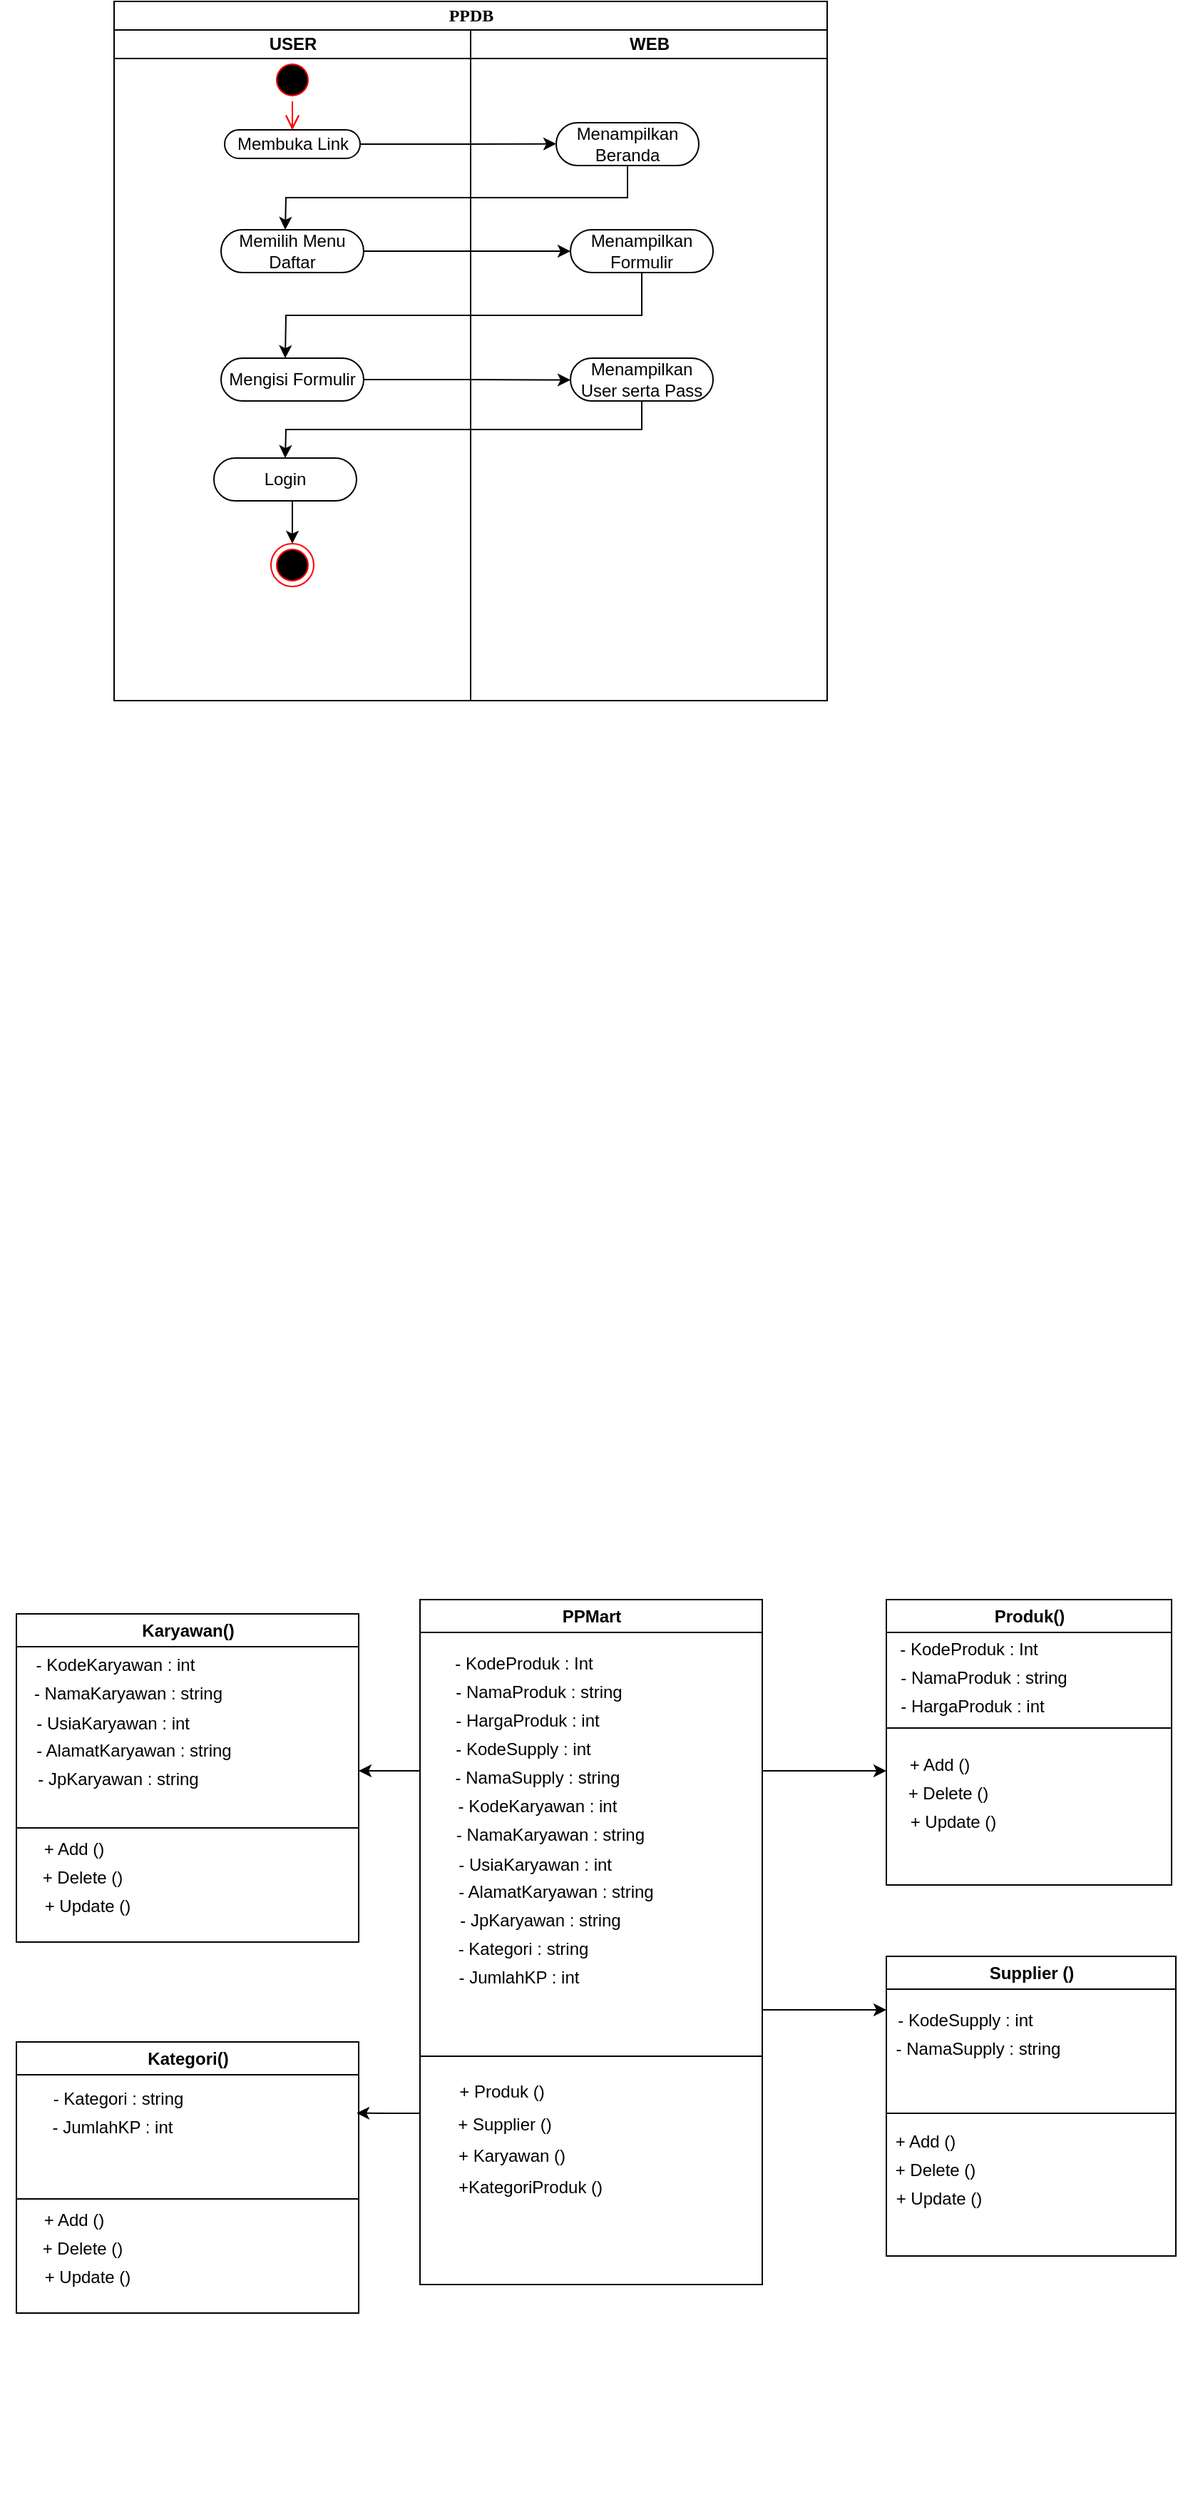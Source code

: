 <mxfile version="21.6.8" type="github">
  <diagram name="Page-1" id="0783ab3e-0a74-02c8-0abd-f7b4e66b4bec">
    <mxGraphModel dx="1216" dy="536" grid="1" gridSize="10" guides="1" tooltips="1" connect="1" arrows="1" fold="1" page="1" pageScale="1" pageWidth="850" pageHeight="1100" background="none" math="0" shadow="0">
      <root>
        <mxCell id="0" />
        <mxCell id="1" parent="0" />
        <mxCell id="1c1d494c118603dd-1" value="PPDB" style="swimlane;html=1;childLayout=stackLayout;startSize=20;rounded=0;shadow=0;comic=0;labelBackgroundColor=none;strokeWidth=1;fontFamily=Verdana;fontSize=12;align=center;" parent="1" vertex="1">
          <mxGeometry x="80" y="90" width="500" height="490" as="geometry" />
        </mxCell>
        <mxCell id="1c1d494c118603dd-2" value="USER" style="swimlane;html=1;startSize=20;" parent="1c1d494c118603dd-1" vertex="1">
          <mxGeometry y="20" width="250" height="470" as="geometry" />
        </mxCell>
        <mxCell id="uy0knRusU4-EjpB2rzDp-4" value="" style="ellipse;html=1;shape=startState;fillColor=#000000;strokeColor=#ff0000;" vertex="1" parent="1c1d494c118603dd-2">
          <mxGeometry x="110" y="20" width="30" height="30" as="geometry" />
        </mxCell>
        <mxCell id="uy0knRusU4-EjpB2rzDp-15" style="edgeStyle=orthogonalEdgeStyle;rounded=0;orthogonalLoop=1;jettySize=auto;html=1;exitX=1;exitY=0.5;exitDx=0;exitDy=0;" edge="1" parent="1c1d494c118603dd-2" source="uy0knRusU4-EjpB2rzDp-12">
          <mxGeometry relative="1" as="geometry">
            <mxPoint x="320" y="155" as="targetPoint" />
          </mxGeometry>
        </mxCell>
        <mxCell id="uy0knRusU4-EjpB2rzDp-12" value="Memilih Menu Daftar" style="rounded=1;whiteSpace=wrap;html=1;arcSize=50;" vertex="1" parent="1c1d494c118603dd-2">
          <mxGeometry x="75" y="140" width="100" height="30" as="geometry" />
        </mxCell>
        <mxCell id="uy0knRusU4-EjpB2rzDp-22" style="edgeStyle=orthogonalEdgeStyle;rounded=0;orthogonalLoop=1;jettySize=auto;html=1;exitX=1;exitY=0.5;exitDx=0;exitDy=0;" edge="1" parent="1c1d494c118603dd-2" source="uy0knRusU4-EjpB2rzDp-21">
          <mxGeometry relative="1" as="geometry">
            <mxPoint x="320" y="245.31" as="targetPoint" />
          </mxGeometry>
        </mxCell>
        <mxCell id="uy0knRusU4-EjpB2rzDp-21" value="Mengisi Formulir" style="rounded=1;whiteSpace=wrap;html=1;arcSize=50;" vertex="1" parent="1c1d494c118603dd-2">
          <mxGeometry x="75" y="230" width="100" height="30" as="geometry" />
        </mxCell>
        <mxCell id="uy0knRusU4-EjpB2rzDp-27" style="edgeStyle=orthogonalEdgeStyle;rounded=0;orthogonalLoop=1;jettySize=auto;html=1;exitX=0.5;exitY=1;exitDx=0;exitDy=0;entryX=0.5;entryY=0;entryDx=0;entryDy=0;" edge="1" parent="1c1d494c118603dd-2" source="uy0knRusU4-EjpB2rzDp-25" target="uy0knRusU4-EjpB2rzDp-26">
          <mxGeometry relative="1" as="geometry" />
        </mxCell>
        <mxCell id="uy0knRusU4-EjpB2rzDp-25" value="Login" style="rounded=1;whiteSpace=wrap;html=1;arcSize=50;" vertex="1" parent="1c1d494c118603dd-2">
          <mxGeometry x="70" y="300" width="100" height="30" as="geometry" />
        </mxCell>
        <mxCell id="uy0knRusU4-EjpB2rzDp-26" value="" style="ellipse;html=1;shape=endState;fillColor=#000000;strokeColor=#ff0000;" vertex="1" parent="1c1d494c118603dd-2">
          <mxGeometry x="110" y="360" width="30" height="30" as="geometry" />
        </mxCell>
        <mxCell id="uy0knRusU4-EjpB2rzDp-2" value="WEB" style="swimlane;html=1;startSize=20;" vertex="1" parent="1c1d494c118603dd-1">
          <mxGeometry x="250" y="20" width="250" height="470" as="geometry" />
        </mxCell>
        <mxCell id="uy0knRusU4-EjpB2rzDp-11" style="edgeStyle=orthogonalEdgeStyle;rounded=0;orthogonalLoop=1;jettySize=auto;html=1;exitX=0.5;exitY=1;exitDx=0;exitDy=0;" edge="1" parent="uy0knRusU4-EjpB2rzDp-2" source="uy0knRusU4-EjpB2rzDp-10">
          <mxGeometry relative="1" as="geometry">
            <mxPoint x="-130" y="140" as="targetPoint" />
          </mxGeometry>
        </mxCell>
        <mxCell id="uy0knRusU4-EjpB2rzDp-10" value="Menampilkan Beranda" style="rounded=1;whiteSpace=wrap;html=1;arcSize=50;" vertex="1" parent="uy0knRusU4-EjpB2rzDp-2">
          <mxGeometry x="60" y="65" width="100" height="30" as="geometry" />
        </mxCell>
        <mxCell id="uy0knRusU4-EjpB2rzDp-19" style="edgeStyle=orthogonalEdgeStyle;rounded=0;orthogonalLoop=1;jettySize=auto;html=1;exitX=0.5;exitY=1;exitDx=0;exitDy=0;" edge="1" parent="uy0knRusU4-EjpB2rzDp-2" source="uy0knRusU4-EjpB2rzDp-16">
          <mxGeometry relative="1" as="geometry">
            <mxPoint x="-130" y="230" as="targetPoint" />
          </mxGeometry>
        </mxCell>
        <mxCell id="uy0knRusU4-EjpB2rzDp-16" value="Menampilkan Formulir" style="rounded=1;whiteSpace=wrap;html=1;arcSize=50;" vertex="1" parent="uy0knRusU4-EjpB2rzDp-2">
          <mxGeometry x="70" y="140" width="100" height="30" as="geometry" />
        </mxCell>
        <mxCell id="uy0knRusU4-EjpB2rzDp-24" style="edgeStyle=orthogonalEdgeStyle;rounded=0;orthogonalLoop=1;jettySize=auto;html=1;exitX=0.5;exitY=1;exitDx=0;exitDy=0;" edge="1" parent="uy0knRusU4-EjpB2rzDp-2" source="uy0knRusU4-EjpB2rzDp-23">
          <mxGeometry relative="1" as="geometry">
            <mxPoint x="-130" y="300" as="targetPoint" />
          </mxGeometry>
        </mxCell>
        <mxCell id="uy0knRusU4-EjpB2rzDp-23" value="Menampilkan User serta Pass" style="rounded=1;whiteSpace=wrap;html=1;arcSize=50;" vertex="1" parent="uy0knRusU4-EjpB2rzDp-2">
          <mxGeometry x="70" y="230" width="100" height="30" as="geometry" />
        </mxCell>
        <mxCell id="uy0knRusU4-EjpB2rzDp-5" value="" style="edgeStyle=orthogonalEdgeStyle;html=1;verticalAlign=bottom;endArrow=open;endSize=8;strokeColor=#ff0000;rounded=0;" edge="1" source="uy0knRusU4-EjpB2rzDp-7" parent="1">
          <mxGeometry relative="1" as="geometry">
            <mxPoint x="205" y="180" as="targetPoint" />
          </mxGeometry>
        </mxCell>
        <mxCell id="uy0knRusU4-EjpB2rzDp-9" style="edgeStyle=orthogonalEdgeStyle;rounded=0;orthogonalLoop=1;jettySize=auto;html=1;exitX=1;exitY=0.5;exitDx=0;exitDy=0;" edge="1" parent="1" source="uy0knRusU4-EjpB2rzDp-7">
          <mxGeometry relative="1" as="geometry">
            <mxPoint x="390" y="189.793" as="targetPoint" />
          </mxGeometry>
        </mxCell>
        <mxCell id="uy0knRusU4-EjpB2rzDp-7" value="Membuka Link" style="rounded=1;whiteSpace=wrap;html=1;arcSize=50;" vertex="1" parent="1">
          <mxGeometry x="157.5" y="180" width="95" height="20" as="geometry" />
        </mxCell>
        <mxCell id="uy0knRusU4-EjpB2rzDp-8" value="" style="edgeStyle=orthogonalEdgeStyle;html=1;verticalAlign=bottom;endArrow=open;endSize=8;strokeColor=#ff0000;rounded=0;" edge="1" parent="1" source="uy0knRusU4-EjpB2rzDp-4" target="uy0knRusU4-EjpB2rzDp-7">
          <mxGeometry relative="1" as="geometry">
            <mxPoint x="205" y="180" as="targetPoint" />
            <mxPoint x="205" y="160" as="sourcePoint" />
          </mxGeometry>
        </mxCell>
        <mxCell id="uy0knRusU4-EjpB2rzDp-131" value="" style="group" vertex="1" connectable="0" parent="1">
          <mxGeometry x="230" y="1210" width="590" height="480" as="geometry" />
        </mxCell>
        <mxCell id="uy0knRusU4-EjpB2rzDp-133" style="edgeStyle=orthogonalEdgeStyle;rounded=0;orthogonalLoop=1;jettySize=auto;html=1;exitX=1;exitY=0.25;exitDx=0;exitDy=0;" edge="1" parent="uy0knRusU4-EjpB2rzDp-131" source="uy0knRusU4-EjpB2rzDp-66">
          <mxGeometry relative="1" as="geometry">
            <mxPoint x="391.5" y="120" as="targetPoint" />
          </mxGeometry>
        </mxCell>
        <mxCell id="uy0knRusU4-EjpB2rzDp-156" style="edgeStyle=orthogonalEdgeStyle;rounded=0;orthogonalLoop=1;jettySize=auto;html=1;exitX=0;exitY=0.25;exitDx=0;exitDy=0;" edge="1" parent="uy0knRusU4-EjpB2rzDp-131" source="uy0knRusU4-EjpB2rzDp-66">
          <mxGeometry relative="1" as="geometry">
            <mxPoint x="21.5" y="120" as="targetPoint" />
          </mxGeometry>
        </mxCell>
        <mxCell id="uy0knRusU4-EjpB2rzDp-66" value="PPMart" style="swimlane;whiteSpace=wrap;html=1;" vertex="1" parent="uy0knRusU4-EjpB2rzDp-131">
          <mxGeometry x="64.5" width="240" height="480" as="geometry" />
        </mxCell>
        <mxCell id="uy0knRusU4-EjpB2rzDp-86" value="- Kategori : string" style="text;html=1;strokeColor=none;fillColor=none;align=center;verticalAlign=middle;whiteSpace=wrap;rounded=0;" vertex="1" parent="uy0knRusU4-EjpB2rzDp-66">
          <mxGeometry x="3.5" y="230" width="138" height="30" as="geometry" />
        </mxCell>
        <mxCell id="uy0knRusU4-EjpB2rzDp-87" value="- JumlahKP : int" style="text;html=1;strokeColor=none;fillColor=none;align=center;verticalAlign=middle;whiteSpace=wrap;rounded=0;" vertex="1" parent="uy0knRusU4-EjpB2rzDp-66">
          <mxGeometry y="250" width="138" height="30" as="geometry" />
        </mxCell>
        <mxCell id="uy0knRusU4-EjpB2rzDp-184" style="edgeStyle=orthogonalEdgeStyle;rounded=0;orthogonalLoop=1;jettySize=auto;html=1;exitX=0;exitY=0.25;exitDx=0;exitDy=0;" edge="1" parent="uy0knRusU4-EjpB2rzDp-66" source="uy0knRusU4-EjpB2rzDp-92">
          <mxGeometry relative="1" as="geometry">
            <mxPoint x="-44.5" y="359.889" as="targetPoint" />
          </mxGeometry>
        </mxCell>
        <mxCell id="uy0knRusU4-EjpB2rzDp-92" value="" style="swimlane;startSize=0;" vertex="1" parent="uy0knRusU4-EjpB2rzDp-66">
          <mxGeometry y="320" width="240" height="160" as="geometry" />
        </mxCell>
        <mxCell id="uy0knRusU4-EjpB2rzDp-77" value="" style="group" vertex="1" connectable="0" parent="uy0knRusU4-EjpB2rzDp-92">
          <mxGeometry x="7.5" y="10" width="125" height="97" as="geometry" />
        </mxCell>
        <mxCell id="uy0knRusU4-EjpB2rzDp-70" value="+ Produk ()" style="text;html=1;strokeColor=none;fillColor=none;align=center;verticalAlign=middle;whiteSpace=wrap;rounded=0;" vertex="1" parent="uy0knRusU4-EjpB2rzDp-77">
          <mxGeometry width="100" height="30" as="geometry" />
        </mxCell>
        <mxCell id="uy0knRusU4-EjpB2rzDp-74" value="+ Supplier ()" style="text;html=1;strokeColor=none;fillColor=none;align=center;verticalAlign=middle;whiteSpace=wrap;rounded=0;" vertex="1" parent="uy0knRusU4-EjpB2rzDp-77">
          <mxGeometry x="2" y="23" width="100" height="30" as="geometry" />
        </mxCell>
        <mxCell id="uy0knRusU4-EjpB2rzDp-75" value="+ Karyawan ()" style="text;html=1;strokeColor=none;fillColor=none;align=center;verticalAlign=middle;whiteSpace=wrap;rounded=0;" vertex="1" parent="uy0knRusU4-EjpB2rzDp-77">
          <mxGeometry x="7" y="45" width="100" height="30" as="geometry" />
        </mxCell>
        <mxCell id="uy0knRusU4-EjpB2rzDp-76" value="+KategoriProduk ()" style="text;html=1;strokeColor=none;fillColor=none;align=center;verticalAlign=middle;whiteSpace=wrap;rounded=0;" vertex="1" parent="uy0knRusU4-EjpB2rzDp-77">
          <mxGeometry x="15" y="67" width="110" height="30" as="geometry" />
        </mxCell>
        <mxCell id="uy0knRusU4-EjpB2rzDp-96" value="" style="group" vertex="1" connectable="0" parent="uy0knRusU4-EjpB2rzDp-66">
          <mxGeometry x="15" y="30" width="133" height="70" as="geometry" />
        </mxCell>
        <mxCell id="uy0knRusU4-EjpB2rzDp-78" value="- KodeProduk : Int" style="text;html=1;strokeColor=none;fillColor=none;align=center;verticalAlign=middle;whiteSpace=wrap;rounded=0;" vertex="1" parent="uy0knRusU4-EjpB2rzDp-96">
          <mxGeometry width="115" height="30" as="geometry" />
        </mxCell>
        <mxCell id="uy0knRusU4-EjpB2rzDp-68" value="- NamaProduk : string" style="text;html=1;strokeColor=none;fillColor=none;align=center;verticalAlign=middle;whiteSpace=wrap;rounded=0;" vertex="1" parent="uy0knRusU4-EjpB2rzDp-96">
          <mxGeometry x="3" y="20" width="130" height="30" as="geometry" />
        </mxCell>
        <mxCell id="uy0knRusU4-EjpB2rzDp-67" value="- HargaProduk : int" style="text;html=1;strokeColor=none;fillColor=none;align=center;verticalAlign=middle;whiteSpace=wrap;rounded=0;" vertex="1" parent="uy0knRusU4-EjpB2rzDp-96">
          <mxGeometry x="5" y="40" width="110" height="30" as="geometry" />
        </mxCell>
        <mxCell id="uy0knRusU4-EjpB2rzDp-117" value="" style="group" vertex="1" connectable="0" parent="uy0knRusU4-EjpB2rzDp-66">
          <mxGeometry x="17.5" y="90" width="128.5" height="50" as="geometry" />
        </mxCell>
        <mxCell id="uy0knRusU4-EjpB2rzDp-80" value="- KodeSupply : int" style="text;html=1;strokeColor=none;fillColor=none;align=center;verticalAlign=middle;whiteSpace=wrap;rounded=0;" vertex="1" parent="uy0knRusU4-EjpB2rzDp-117">
          <mxGeometry width="110" height="30" as="geometry" />
        </mxCell>
        <mxCell id="uy0knRusU4-EjpB2rzDp-81" value="- NamaSupply : string" style="text;html=1;strokeColor=none;fillColor=none;align=center;verticalAlign=middle;whiteSpace=wrap;rounded=0;" vertex="1" parent="uy0knRusU4-EjpB2rzDp-117">
          <mxGeometry x="0.5" y="20" width="128" height="30" as="geometry" />
        </mxCell>
        <mxCell id="uy0knRusU4-EjpB2rzDp-134" value="" style="group" vertex="1" connectable="0" parent="uy0knRusU4-EjpB2rzDp-66">
          <mxGeometry x="13" y="130" width="160.5" height="110" as="geometry" />
        </mxCell>
        <mxCell id="uy0knRusU4-EjpB2rzDp-82" value="- KodeKaryawan : int" style="text;html=1;strokeColor=none;fillColor=none;align=center;verticalAlign=middle;whiteSpace=wrap;rounded=0;" vertex="1" parent="uy0knRusU4-EjpB2rzDp-134">
          <mxGeometry width="138" height="30" as="geometry" />
        </mxCell>
        <mxCell id="uy0knRusU4-EjpB2rzDp-83" value="- NamaKaryawan : string" style="text;html=1;strokeColor=none;fillColor=none;align=center;verticalAlign=middle;whiteSpace=wrap;rounded=0;" vertex="1" parent="uy0knRusU4-EjpB2rzDp-134">
          <mxGeometry x="9" y="20" width="138" height="30" as="geometry" />
        </mxCell>
        <mxCell id="uy0knRusU4-EjpB2rzDp-84" value="- UsiaKaryawan : int&amp;nbsp;" style="text;html=1;strokeColor=none;fillColor=none;align=center;verticalAlign=middle;whiteSpace=wrap;rounded=0;" vertex="1" parent="uy0knRusU4-EjpB2rzDp-134">
          <mxGeometry y="41" width="138" height="30" as="geometry" />
        </mxCell>
        <mxCell id="uy0knRusU4-EjpB2rzDp-85" value="- JpKaryawan : string" style="text;html=1;strokeColor=none;fillColor=none;align=center;verticalAlign=middle;whiteSpace=wrap;rounded=0;" vertex="1" parent="uy0knRusU4-EjpB2rzDp-134">
          <mxGeometry x="2" y="80" width="138" height="30" as="geometry" />
        </mxCell>
        <mxCell id="uy0knRusU4-EjpB2rzDp-88" value="- AlamatKaryawan : string" style="text;html=1;strokeColor=none;fillColor=none;align=center;verticalAlign=middle;whiteSpace=wrap;rounded=0;" vertex="1" parent="uy0knRusU4-EjpB2rzDp-134">
          <mxGeometry x="4.5" y="60" width="156" height="30" as="geometry" />
        </mxCell>
        <mxCell id="uy0knRusU4-EjpB2rzDp-93" value="Produk()" style="swimlane;whiteSpace=wrap;html=1;" vertex="1" parent="uy0knRusU4-EjpB2rzDp-131">
          <mxGeometry x="391.5" width="200" height="200" as="geometry" />
        </mxCell>
        <mxCell id="uy0knRusU4-EjpB2rzDp-102" value="" style="group" vertex="1" connectable="0" parent="uy0knRusU4-EjpB2rzDp-131">
          <mxGeometry x="370" y="20" width="220" height="280" as="geometry" />
        </mxCell>
        <mxCell id="uy0knRusU4-EjpB2rzDp-103" value="- KodeProduk : Int" style="text;html=1;strokeColor=none;fillColor=none;align=center;verticalAlign=middle;whiteSpace=wrap;rounded=0;" vertex="1" parent="uy0knRusU4-EjpB2rzDp-102">
          <mxGeometry x="21.5" width="115" height="30" as="geometry" />
        </mxCell>
        <mxCell id="uy0knRusU4-EjpB2rzDp-104" value="- NamaProduk : string" style="text;html=1;strokeColor=none;fillColor=none;align=center;verticalAlign=middle;whiteSpace=wrap;rounded=0;" vertex="1" parent="uy0knRusU4-EjpB2rzDp-102">
          <mxGeometry x="24.5" y="20" width="130" height="30" as="geometry" />
        </mxCell>
        <mxCell id="uy0knRusU4-EjpB2rzDp-105" value="- HargaProduk : int" style="text;html=1;strokeColor=none;fillColor=none;align=center;verticalAlign=middle;whiteSpace=wrap;rounded=0;" vertex="1" parent="uy0knRusU4-EjpB2rzDp-102">
          <mxGeometry x="26.5" y="40" width="110" height="30" as="geometry" />
        </mxCell>
        <mxCell id="uy0knRusU4-EjpB2rzDp-108" value="" style="swimlane;startSize=0;" vertex="1" parent="uy0knRusU4-EjpB2rzDp-102">
          <mxGeometry x="21.5" y="70" width="200" height="110" as="geometry" />
        </mxCell>
        <mxCell id="uy0knRusU4-EjpB2rzDp-114" value="" style="group" vertex="1" connectable="0" parent="uy0knRusU4-EjpB2rzDp-108">
          <mxGeometry x="7" y="11" width="77" height="70" as="geometry" />
        </mxCell>
        <mxCell id="uy0knRusU4-EjpB2rzDp-109" value="+ Add ()" style="text;html=1;strokeColor=none;fillColor=none;align=center;verticalAlign=middle;whiteSpace=wrap;rounded=0;" vertex="1" parent="uy0knRusU4-EjpB2rzDp-114">
          <mxGeometry width="60" height="30" as="geometry" />
        </mxCell>
        <mxCell id="uy0knRusU4-EjpB2rzDp-110" value="+ Delete ()" style="text;html=1;strokeColor=none;fillColor=none;align=center;verticalAlign=middle;whiteSpace=wrap;rounded=0;" vertex="1" parent="uy0knRusU4-EjpB2rzDp-114">
          <mxGeometry x="6.5" y="20" width="60" height="30" as="geometry" />
        </mxCell>
        <mxCell id="uy0knRusU4-EjpB2rzDp-112" value="+ Update ()" style="text;html=1;strokeColor=none;fillColor=none;align=center;verticalAlign=middle;whiteSpace=wrap;rounded=0;" vertex="1" parent="uy0knRusU4-EjpB2rzDp-114">
          <mxGeometry x="2" y="40" width="75" height="30" as="geometry" />
        </mxCell>
        <mxCell id="uy0knRusU4-EjpB2rzDp-116" value="Supplier ()" style="swimlane;whiteSpace=wrap;html=1;" vertex="1" parent="uy0knRusU4-EjpB2rzDp-131">
          <mxGeometry x="391.5" y="250" width="203" height="210" as="geometry" />
        </mxCell>
        <mxCell id="uy0knRusU4-EjpB2rzDp-118" value="" style="group" vertex="1" connectable="0" parent="uy0knRusU4-EjpB2rzDp-116">
          <mxGeometry y="30" width="128.5" height="50" as="geometry" />
        </mxCell>
        <mxCell id="uy0knRusU4-EjpB2rzDp-119" value="- KodeSupply : int" style="text;html=1;strokeColor=none;fillColor=none;align=center;verticalAlign=middle;whiteSpace=wrap;rounded=0;" vertex="1" parent="uy0knRusU4-EjpB2rzDp-118">
          <mxGeometry width="110" height="30" as="geometry" />
        </mxCell>
        <mxCell id="uy0knRusU4-EjpB2rzDp-120" value="- NamaSupply : string" style="text;html=1;strokeColor=none;fillColor=none;align=center;verticalAlign=middle;whiteSpace=wrap;rounded=0;" vertex="1" parent="uy0knRusU4-EjpB2rzDp-118">
          <mxGeometry x="0.5" y="20" width="128" height="30" as="geometry" />
        </mxCell>
        <mxCell id="uy0knRusU4-EjpB2rzDp-121" value="" style="swimlane;startSize=0;" vertex="1" parent="uy0knRusU4-EjpB2rzDp-116">
          <mxGeometry y="110" width="203" height="100" as="geometry" />
        </mxCell>
        <mxCell id="uy0knRusU4-EjpB2rzDp-122" value="" style="group" vertex="1" connectable="0" parent="uy0knRusU4-EjpB2rzDp-121">
          <mxGeometry x="-2.5" y="5" width="77" height="70" as="geometry" />
        </mxCell>
        <mxCell id="uy0knRusU4-EjpB2rzDp-123" value="+ Add ()" style="text;html=1;strokeColor=none;fillColor=none;align=center;verticalAlign=middle;whiteSpace=wrap;rounded=0;" vertex="1" parent="uy0knRusU4-EjpB2rzDp-122">
          <mxGeometry width="60" height="30" as="geometry" />
        </mxCell>
        <mxCell id="uy0knRusU4-EjpB2rzDp-124" value="+ Delete ()" style="text;html=1;strokeColor=none;fillColor=none;align=center;verticalAlign=middle;whiteSpace=wrap;rounded=0;" vertex="1" parent="uy0knRusU4-EjpB2rzDp-122">
          <mxGeometry x="6.5" y="20" width="60" height="30" as="geometry" />
        </mxCell>
        <mxCell id="uy0knRusU4-EjpB2rzDp-125" value="+ Update ()" style="text;html=1;strokeColor=none;fillColor=none;align=center;verticalAlign=middle;whiteSpace=wrap;rounded=0;" vertex="1" parent="uy0knRusU4-EjpB2rzDp-122">
          <mxGeometry x="2" y="40" width="75" height="30" as="geometry" />
        </mxCell>
        <mxCell id="uy0knRusU4-EjpB2rzDp-130" style="edgeStyle=orthogonalEdgeStyle;rounded=0;orthogonalLoop=1;jettySize=auto;html=1;exitX=1;exitY=0;exitDx=0;exitDy=0;entryX=0;entryY=0.25;entryDx=0;entryDy=0;" edge="1" parent="uy0knRusU4-EjpB2rzDp-131" source="uy0knRusU4-EjpB2rzDp-92" target="uy0knRusU4-EjpB2rzDp-119">
          <mxGeometry relative="1" as="geometry" />
        </mxCell>
        <mxCell id="uy0knRusU4-EjpB2rzDp-132" value="Karyawan()" style="swimlane;whiteSpace=wrap;html=1;" vertex="1" parent="1">
          <mxGeometry x="11.5" y="1220" width="240" height="150" as="geometry" />
        </mxCell>
        <mxCell id="uy0knRusU4-EjpB2rzDp-135" value="" style="group" vertex="1" connectable="0" parent="uy0knRusU4-EjpB2rzDp-132">
          <mxGeometry y="21" width="160.5" height="110" as="geometry" />
        </mxCell>
        <mxCell id="uy0knRusU4-EjpB2rzDp-136" value="- KodeKaryawan : int" style="text;html=1;strokeColor=none;fillColor=none;align=center;verticalAlign=middle;whiteSpace=wrap;rounded=0;" vertex="1" parent="uy0knRusU4-EjpB2rzDp-135">
          <mxGeometry width="138" height="30" as="geometry" />
        </mxCell>
        <mxCell id="uy0knRusU4-EjpB2rzDp-137" value="- NamaKaryawan : string" style="text;html=1;strokeColor=none;fillColor=none;align=center;verticalAlign=middle;whiteSpace=wrap;rounded=0;" vertex="1" parent="uy0knRusU4-EjpB2rzDp-135">
          <mxGeometry x="9" y="20" width="138" height="30" as="geometry" />
        </mxCell>
        <mxCell id="uy0knRusU4-EjpB2rzDp-138" value="- UsiaKaryawan : int&amp;nbsp;" style="text;html=1;strokeColor=none;fillColor=none;align=center;verticalAlign=middle;whiteSpace=wrap;rounded=0;" vertex="1" parent="uy0knRusU4-EjpB2rzDp-135">
          <mxGeometry y="41" width="138" height="30" as="geometry" />
        </mxCell>
        <mxCell id="uy0knRusU4-EjpB2rzDp-139" value="- JpKaryawan : string" style="text;html=1;strokeColor=none;fillColor=none;align=center;verticalAlign=middle;whiteSpace=wrap;rounded=0;" vertex="1" parent="uy0knRusU4-EjpB2rzDp-135">
          <mxGeometry x="2" y="80" width="138" height="30" as="geometry" />
        </mxCell>
        <mxCell id="uy0knRusU4-EjpB2rzDp-140" value="- AlamatKaryawan : string" style="text;html=1;strokeColor=none;fillColor=none;align=center;verticalAlign=middle;whiteSpace=wrap;rounded=0;" vertex="1" parent="uy0knRusU4-EjpB2rzDp-135">
          <mxGeometry x="4.5" y="60" width="156" height="30" as="geometry" />
        </mxCell>
        <mxCell id="uy0knRusU4-EjpB2rzDp-157" value="Kategori()" style="swimlane;whiteSpace=wrap;html=1;" vertex="1" parent="1">
          <mxGeometry x="11.5" y="1520" width="240" height="110" as="geometry" />
        </mxCell>
        <mxCell id="uy0knRusU4-EjpB2rzDp-176" value="- Kategori : string" style="text;html=1;strokeColor=none;fillColor=none;align=center;verticalAlign=middle;whiteSpace=wrap;rounded=0;" vertex="1" parent="uy0knRusU4-EjpB2rzDp-157">
          <mxGeometry x="2" y="25" width="138" height="30" as="geometry" />
        </mxCell>
        <mxCell id="uy0knRusU4-EjpB2rzDp-177" value="- JumlahKP : int" style="text;html=1;strokeColor=none;fillColor=none;align=center;verticalAlign=middle;whiteSpace=wrap;rounded=0;" vertex="1" parent="uy0knRusU4-EjpB2rzDp-157">
          <mxGeometry x="-1.5" y="45" width="138" height="30" as="geometry" />
        </mxCell>
        <mxCell id="uy0knRusU4-EjpB2rzDp-164" value="" style="group" vertex="1" connectable="0" parent="1">
          <mxGeometry y="1630" width="230" height="210" as="geometry" />
        </mxCell>
        <mxCell id="uy0knRusU4-EjpB2rzDp-165" value="" style="swimlane;startSize=0;" vertex="1" parent="uy0knRusU4-EjpB2rzDp-164">
          <mxGeometry x="11.5" width="240" height="80" as="geometry" />
        </mxCell>
        <mxCell id="uy0knRusU4-EjpB2rzDp-166" value="" style="group" vertex="1" connectable="0" parent="uy0knRusU4-EjpB2rzDp-164">
          <mxGeometry x="21.5" width="77" height="70" as="geometry" />
        </mxCell>
        <mxCell id="uy0knRusU4-EjpB2rzDp-167" value="+ Add ()" style="text;html=1;strokeColor=none;fillColor=none;align=center;verticalAlign=middle;whiteSpace=wrap;rounded=0;" vertex="1" parent="uy0knRusU4-EjpB2rzDp-166">
          <mxGeometry width="60" height="30" as="geometry" />
        </mxCell>
        <mxCell id="uy0knRusU4-EjpB2rzDp-168" value="+ Delete ()" style="text;html=1;strokeColor=none;fillColor=none;align=center;verticalAlign=middle;whiteSpace=wrap;rounded=0;" vertex="1" parent="uy0knRusU4-EjpB2rzDp-166">
          <mxGeometry x="6.5" y="20" width="60" height="30" as="geometry" />
        </mxCell>
        <mxCell id="uy0knRusU4-EjpB2rzDp-169" value="+ Update ()" style="text;html=1;strokeColor=none;fillColor=none;align=center;verticalAlign=middle;whiteSpace=wrap;rounded=0;" vertex="1" parent="uy0knRusU4-EjpB2rzDp-166">
          <mxGeometry x="2" y="40" width="75" height="30" as="geometry" />
        </mxCell>
        <mxCell id="uy0knRusU4-EjpB2rzDp-178" value="" style="group" vertex="1" connectable="0" parent="1">
          <mxGeometry x="21.5" y="1370" width="230" height="210" as="geometry" />
        </mxCell>
        <mxCell id="uy0knRusU4-EjpB2rzDp-179" value="" style="swimlane;startSize=0;" vertex="1" parent="uy0knRusU4-EjpB2rzDp-178">
          <mxGeometry x="-10" width="240" height="80" as="geometry" />
        </mxCell>
        <mxCell id="uy0knRusU4-EjpB2rzDp-180" value="" style="group" vertex="1" connectable="0" parent="uy0knRusU4-EjpB2rzDp-178">
          <mxGeometry width="77" height="70" as="geometry" />
        </mxCell>
        <mxCell id="uy0knRusU4-EjpB2rzDp-181" value="+ Add ()" style="text;html=1;strokeColor=none;fillColor=none;align=center;verticalAlign=middle;whiteSpace=wrap;rounded=0;" vertex="1" parent="uy0knRusU4-EjpB2rzDp-180">
          <mxGeometry width="60" height="30" as="geometry" />
        </mxCell>
        <mxCell id="uy0knRusU4-EjpB2rzDp-182" value="+ Delete ()" style="text;html=1;strokeColor=none;fillColor=none;align=center;verticalAlign=middle;whiteSpace=wrap;rounded=0;" vertex="1" parent="uy0knRusU4-EjpB2rzDp-180">
          <mxGeometry x="6.5" y="20" width="60" height="30" as="geometry" />
        </mxCell>
        <mxCell id="uy0knRusU4-EjpB2rzDp-183" value="+ Update ()" style="text;html=1;strokeColor=none;fillColor=none;align=center;verticalAlign=middle;whiteSpace=wrap;rounded=0;" vertex="1" parent="uy0knRusU4-EjpB2rzDp-180">
          <mxGeometry x="2" y="40" width="75" height="30" as="geometry" />
        </mxCell>
      </root>
    </mxGraphModel>
  </diagram>
</mxfile>
